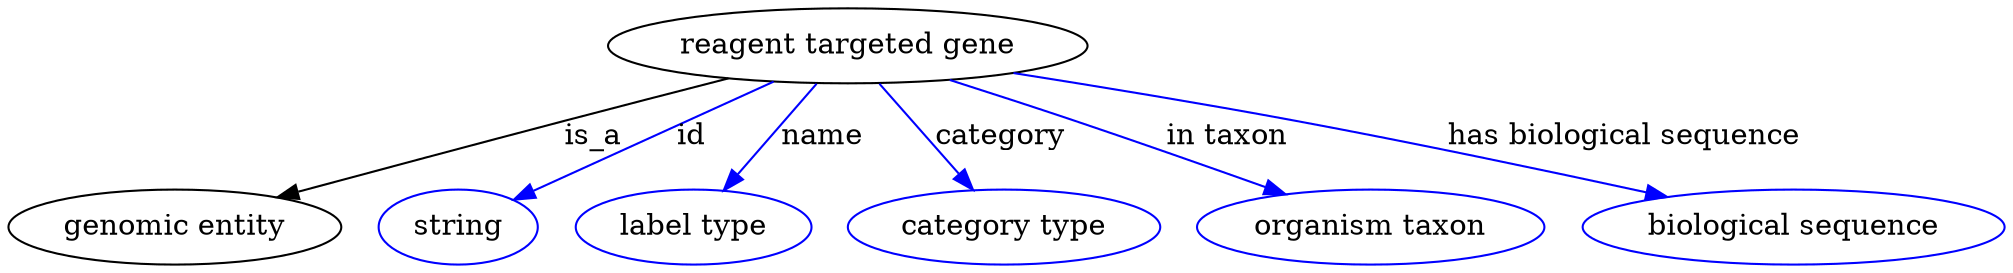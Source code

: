 digraph {
	graph [bb="0,0,778.29,123"];
	node [label="\N"];
	"reagent targeted gene"	[height=0.5,
		label="reagent targeted gene",
		pos="330.69,105",
		width=2.4012];
	"genomic entity"	[height=0.5,
		pos="63.694,18",
		width=1.7693];
	"reagent targeted gene" -> "genomic entity"	[label=is_a,
		lp="229.69,61.5",
		pos="e,103.81,32.051 284.62,89.706 264.38,83.4 240.34,75.874 218.69,69 183.43,57.804 143.73,44.991 113.33,35.139"];
	id	[color=blue,
		height=0.5,
		label=string,
		pos="175.69,18",
		width=0.84854];
	"reagent targeted gene" -> id	[color=blue,
		label=id,
		lp="268.19,61.5",
		pos="e,197.23,30.812 301.54,88.012 274.28,73.063 233.73,50.827 206.08,35.663",
		style=solid];
	name	[color=blue,
		height=0.5,
		label="label type",
		pos="269.69,18",
		width=1.2638];
	"reagent targeted gene" -> name	[color=blue,
		label=name,
		lp="320.19,61.5",
		pos="e,281.61,35.597 318.35,86.799 309.47,74.426 297.36,57.555 287.45,43.738",
		style=solid];
	category	[color=blue,
		height=0.5,
		label="category type",
		pos="391.69,18",
		width=1.6249];
	"reagent targeted gene" -> category	[color=blue,
		label=category,
		lp="389.19,61.5",
		pos="e,379.58,35.885 343.04,86.799 351.78,74.622 363.64,58.089 373.47,44.398",
		style=solid];
	"in taxon"	[color=blue,
		height=0.5,
		label="organism taxon",
		pos="533.69,18",
		width=1.8234];
	"reagent targeted gene" -> "in taxon"	[color=blue,
		label="in taxon",
		lp="475.19,61.5",
		pos="e,500.22,33.487 368.85,88.635 383.8,82.575 401.07,75.516 416.69,69 441.29,58.74 468.69,47.046 490.79,37.548",
		style=solid];
	"has biological sequence"	[color=blue,
		height=0.5,
		label="biological sequence",
		pos="697.69,18",
		width=2.2387];
	"reagent targeted gene" -> "has biological sequence"	[color=blue,
		label="has biological sequence",
		lp="626.69,61.5",
		pos="e,648.31,32.295 391.79,92.233 424.47,85.752 465.37,77.346 501.69,69 547.72,58.425 599.48,45.162 638.25,34.954",
		style=solid];
}
